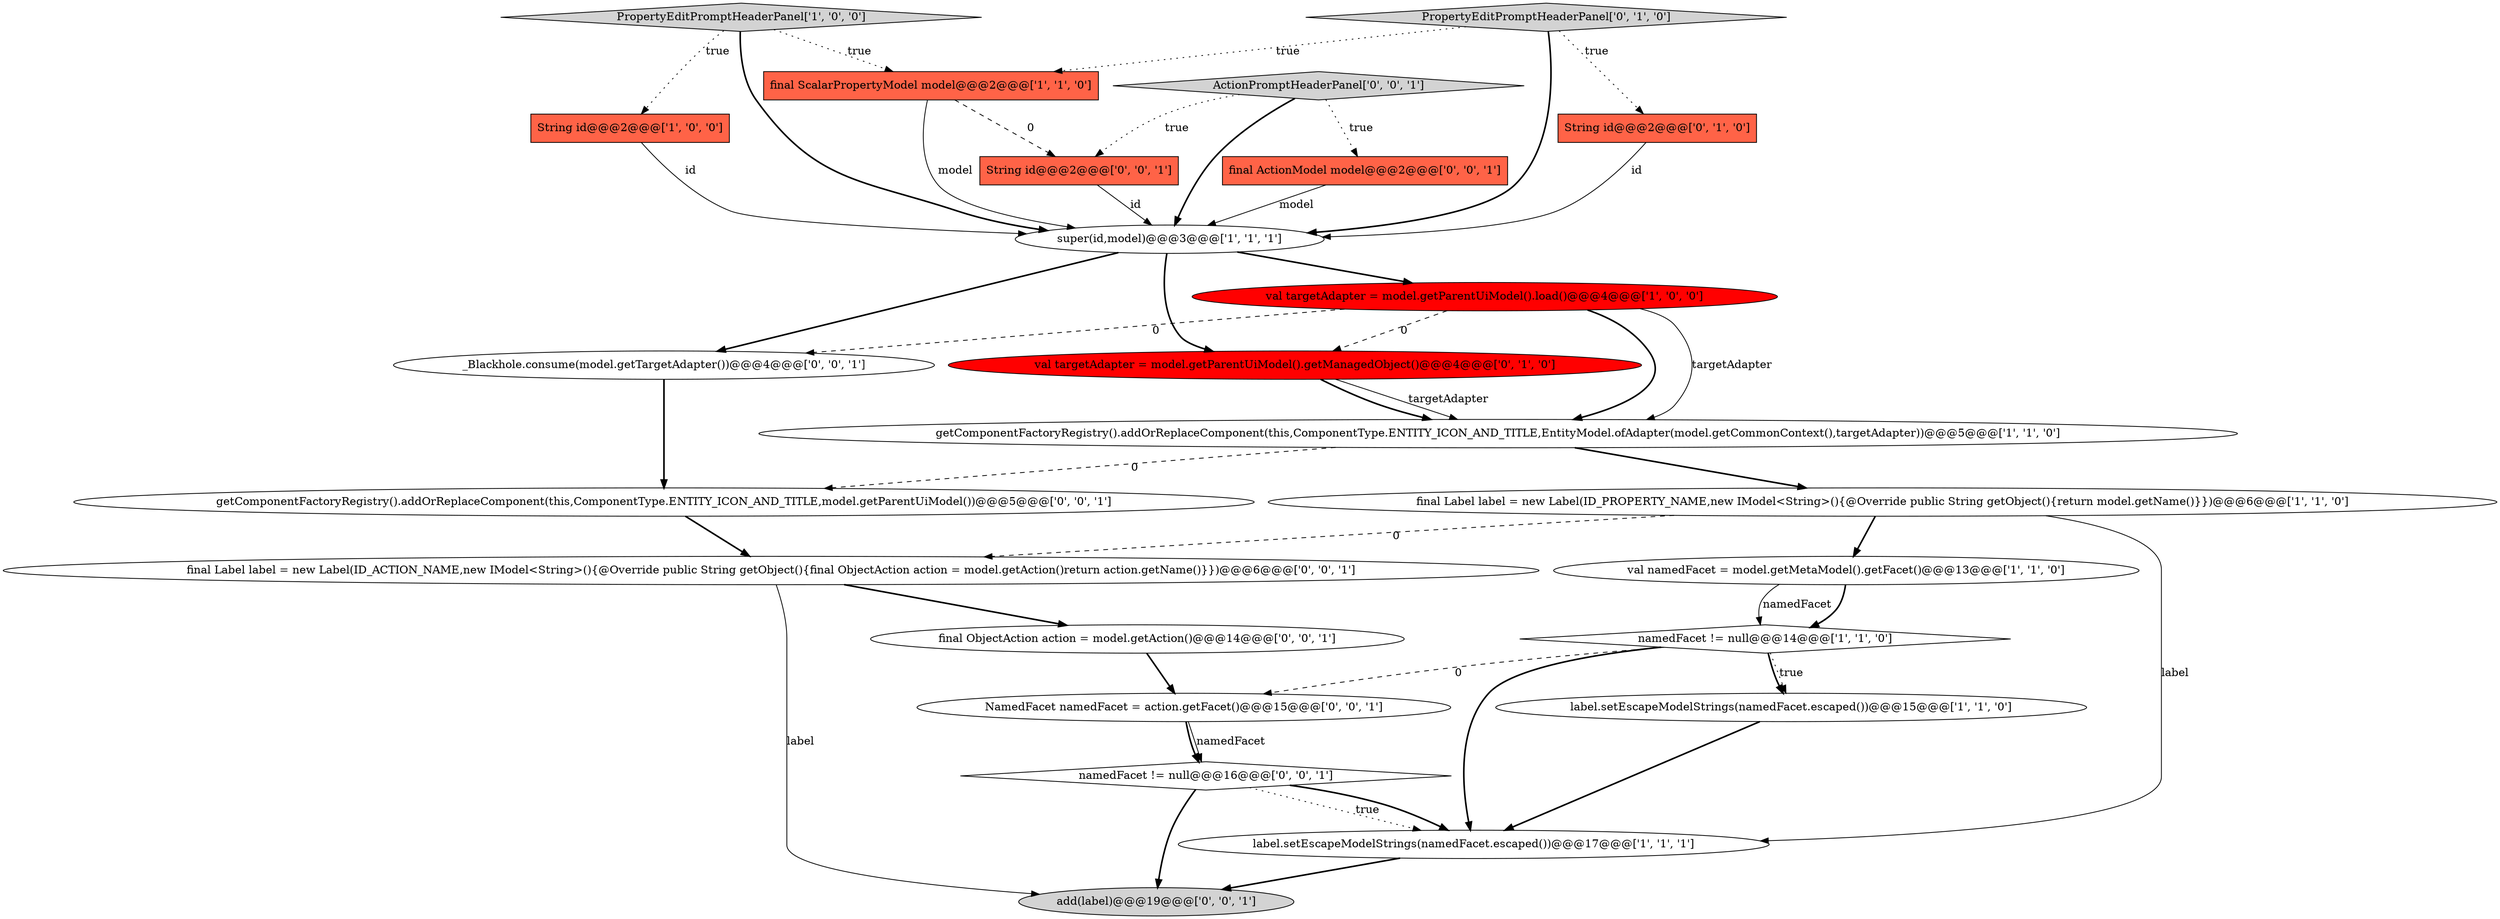 digraph {
6 [style = filled, label = "label.setEscapeModelStrings(namedFacet.escaped())@@@15@@@['1', '1', '0']", fillcolor = white, shape = ellipse image = "AAA0AAABBB1BBB"];
8 [style = filled, label = "String id@@@2@@@['1', '0', '0']", fillcolor = tomato, shape = box image = "AAA0AAABBB1BBB"];
4 [style = filled, label = "super(id,model)@@@3@@@['1', '1', '1']", fillcolor = white, shape = ellipse image = "AAA0AAABBB1BBB"];
7 [style = filled, label = "label.setEscapeModelStrings(namedFacet.escaped())@@@17@@@['1', '1', '1']", fillcolor = white, shape = ellipse image = "AAA0AAABBB1BBB"];
10 [style = filled, label = "val targetAdapter = model.getParentUiModel().load()@@@4@@@['1', '0', '0']", fillcolor = red, shape = ellipse image = "AAA1AAABBB1BBB"];
13 [style = filled, label = "PropertyEditPromptHeaderPanel['0', '1', '0']", fillcolor = lightgray, shape = diamond image = "AAA0AAABBB2BBB"];
9 [style = filled, label = "final ScalarPropertyModel model@@@2@@@['1', '1', '0']", fillcolor = tomato, shape = box image = "AAA0AAABBB1BBB"];
18 [style = filled, label = "final ObjectAction action = model.getAction()@@@14@@@['0', '0', '1']", fillcolor = white, shape = ellipse image = "AAA0AAABBB3BBB"];
0 [style = filled, label = "getComponentFactoryRegistry().addOrReplaceComponent(this,ComponentType.ENTITY_ICON_AND_TITLE,EntityModel.ofAdapter(model.getCommonContext(),targetAdapter))@@@5@@@['1', '1', '0']", fillcolor = white, shape = ellipse image = "AAA0AAABBB1BBB"];
17 [style = filled, label = "getComponentFactoryRegistry().addOrReplaceComponent(this,ComponentType.ENTITY_ICON_AND_TITLE,model.getParentUiModel())@@@5@@@['0', '0', '1']", fillcolor = white, shape = ellipse image = "AAA0AAABBB3BBB"];
23 [style = filled, label = "String id@@@2@@@['0', '0', '1']", fillcolor = tomato, shape = box image = "AAA0AAABBB3BBB"];
2 [style = filled, label = "PropertyEditPromptHeaderPanel['1', '0', '0']", fillcolor = lightgray, shape = diamond image = "AAA0AAABBB1BBB"];
12 [style = filled, label = "String id@@@2@@@['0', '1', '0']", fillcolor = tomato, shape = box image = "AAA0AAABBB2BBB"];
15 [style = filled, label = "add(label)@@@19@@@['0', '0', '1']", fillcolor = lightgray, shape = ellipse image = "AAA0AAABBB3BBB"];
20 [style = filled, label = "final Label label = new Label(ID_ACTION_NAME,new IModel<String>(){@Override public String getObject(){final ObjectAction action = model.getAction()return action.getName()}})@@@6@@@['0', '0', '1']", fillcolor = white, shape = ellipse image = "AAA0AAABBB3BBB"];
5 [style = filled, label = "val namedFacet = model.getMetaModel().getFacet()@@@13@@@['1', '1', '0']", fillcolor = white, shape = ellipse image = "AAA0AAABBB1BBB"];
14 [style = filled, label = "_Blackhole.consume(model.getTargetAdapter())@@@4@@@['0', '0', '1']", fillcolor = white, shape = ellipse image = "AAA0AAABBB3BBB"];
19 [style = filled, label = "NamedFacet namedFacet = action.getFacet()@@@15@@@['0', '0', '1']", fillcolor = white, shape = ellipse image = "AAA0AAABBB3BBB"];
16 [style = filled, label = "ActionPromptHeaderPanel['0', '0', '1']", fillcolor = lightgray, shape = diamond image = "AAA0AAABBB3BBB"];
21 [style = filled, label = "namedFacet != null@@@16@@@['0', '0', '1']", fillcolor = white, shape = diamond image = "AAA0AAABBB3BBB"];
1 [style = filled, label = "namedFacet != null@@@14@@@['1', '1', '0']", fillcolor = white, shape = diamond image = "AAA0AAABBB1BBB"];
11 [style = filled, label = "val targetAdapter = model.getParentUiModel().getManagedObject()@@@4@@@['0', '1', '0']", fillcolor = red, shape = ellipse image = "AAA1AAABBB2BBB"];
22 [style = filled, label = "final ActionModel model@@@2@@@['0', '0', '1']", fillcolor = tomato, shape = box image = "AAA0AAABBB3BBB"];
3 [style = filled, label = "final Label label = new Label(ID_PROPERTY_NAME,new IModel<String>(){@Override public String getObject(){return model.getName()}})@@@6@@@['1', '1', '0']", fillcolor = white, shape = ellipse image = "AAA0AAABBB1BBB"];
0->3 [style = bold, label=""];
4->10 [style = bold, label=""];
20->15 [style = solid, label="label"];
4->14 [style = bold, label=""];
13->12 [style = dotted, label="true"];
21->15 [style = bold, label=""];
19->21 [style = solid, label="namedFacet"];
1->19 [style = dashed, label="0"];
18->19 [style = bold, label=""];
10->0 [style = solid, label="targetAdapter"];
14->17 [style = bold, label=""];
16->22 [style = dotted, label="true"];
11->0 [style = solid, label="targetAdapter"];
2->4 [style = bold, label=""];
1->7 [style = bold, label=""];
16->23 [style = dotted, label="true"];
9->23 [style = dashed, label="0"];
0->17 [style = dashed, label="0"];
8->4 [style = solid, label="id"];
10->11 [style = dashed, label="0"];
3->7 [style = solid, label="label"];
20->18 [style = bold, label=""];
22->4 [style = solid, label="model"];
5->1 [style = bold, label=""];
3->5 [style = bold, label=""];
5->1 [style = solid, label="namedFacet"];
1->6 [style = bold, label=""];
11->0 [style = bold, label=""];
2->9 [style = dotted, label="true"];
13->9 [style = dotted, label="true"];
12->4 [style = solid, label="id"];
21->7 [style = dotted, label="true"];
10->0 [style = bold, label=""];
3->20 [style = dashed, label="0"];
21->7 [style = bold, label=""];
7->15 [style = bold, label=""];
1->6 [style = dotted, label="true"];
23->4 [style = solid, label="id"];
16->4 [style = bold, label=""];
6->7 [style = bold, label=""];
4->11 [style = bold, label=""];
10->14 [style = dashed, label="0"];
9->4 [style = solid, label="model"];
2->8 [style = dotted, label="true"];
17->20 [style = bold, label=""];
13->4 [style = bold, label=""];
19->21 [style = bold, label=""];
}
